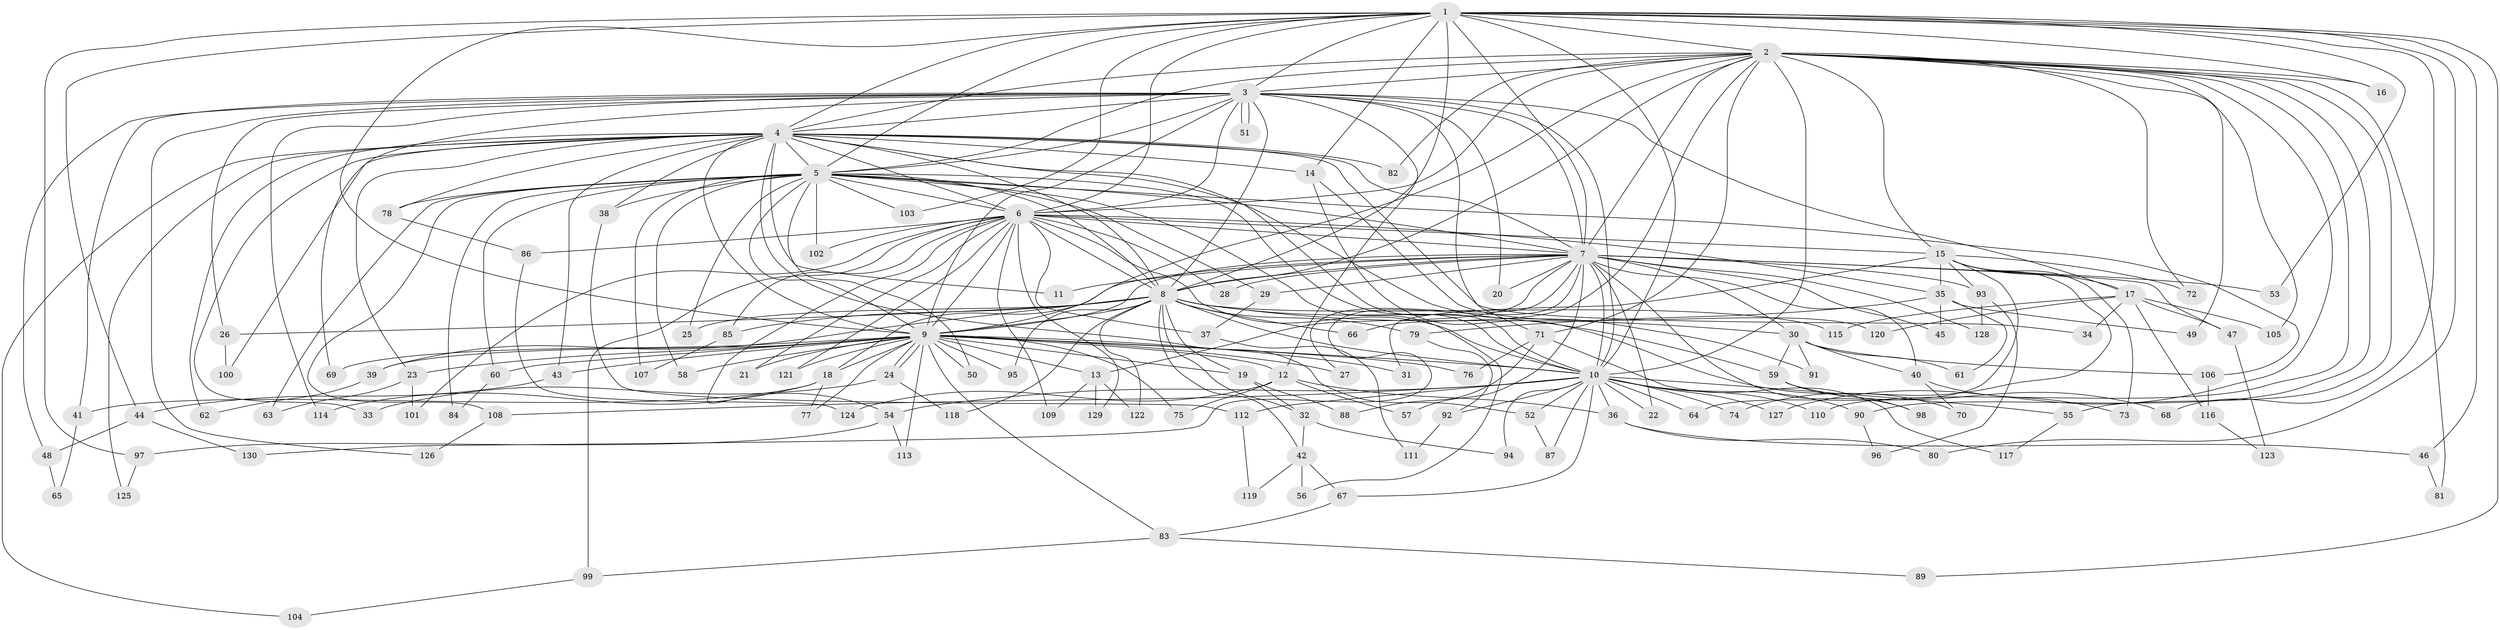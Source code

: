 // Generated by graph-tools (version 1.1) at 2025/49/03/09/25 03:49:43]
// undirected, 130 vertices, 285 edges
graph export_dot {
graph [start="1"]
  node [color=gray90,style=filled];
  1;
  2;
  3;
  4;
  5;
  6;
  7;
  8;
  9;
  10;
  11;
  12;
  13;
  14;
  15;
  16;
  17;
  18;
  19;
  20;
  21;
  22;
  23;
  24;
  25;
  26;
  27;
  28;
  29;
  30;
  31;
  32;
  33;
  34;
  35;
  36;
  37;
  38;
  39;
  40;
  41;
  42;
  43;
  44;
  45;
  46;
  47;
  48;
  49;
  50;
  51;
  52;
  53;
  54;
  55;
  56;
  57;
  58;
  59;
  60;
  61;
  62;
  63;
  64;
  65;
  66;
  67;
  68;
  69;
  70;
  71;
  72;
  73;
  74;
  75;
  76;
  77;
  78;
  79;
  80;
  81;
  82;
  83;
  84;
  85;
  86;
  87;
  88;
  89;
  90;
  91;
  92;
  93;
  94;
  95;
  96;
  97;
  98;
  99;
  100;
  101;
  102;
  103;
  104;
  105;
  106;
  107;
  108;
  109;
  110;
  111;
  112;
  113;
  114;
  115;
  116;
  117;
  118;
  119;
  120;
  121;
  122;
  123;
  124;
  125;
  126;
  127;
  128;
  129;
  130;
  1 -- 2;
  1 -- 3;
  1 -- 4;
  1 -- 5;
  1 -- 6;
  1 -- 7;
  1 -- 8;
  1 -- 9;
  1 -- 10;
  1 -- 14;
  1 -- 16;
  1 -- 44;
  1 -- 46;
  1 -- 53;
  1 -- 68;
  1 -- 80;
  1 -- 89;
  1 -- 97;
  1 -- 103;
  2 -- 3;
  2 -- 4;
  2 -- 5;
  2 -- 6;
  2 -- 7;
  2 -- 8;
  2 -- 9;
  2 -- 10;
  2 -- 15;
  2 -- 16;
  2 -- 49;
  2 -- 55;
  2 -- 66;
  2 -- 71;
  2 -- 72;
  2 -- 81;
  2 -- 82;
  2 -- 90;
  2 -- 105;
  2 -- 110;
  2 -- 127;
  3 -- 4;
  3 -- 5;
  3 -- 6;
  3 -- 7;
  3 -- 8;
  3 -- 9;
  3 -- 10;
  3 -- 12;
  3 -- 17;
  3 -- 20;
  3 -- 26;
  3 -- 41;
  3 -- 48;
  3 -- 51;
  3 -- 51;
  3 -- 69;
  3 -- 71;
  3 -- 114;
  3 -- 126;
  4 -- 5;
  4 -- 6;
  4 -- 7;
  4 -- 8;
  4 -- 9;
  4 -- 10;
  4 -- 11;
  4 -- 14;
  4 -- 23;
  4 -- 33;
  4 -- 34;
  4 -- 38;
  4 -- 43;
  4 -- 52;
  4 -- 62;
  4 -- 78;
  4 -- 82;
  4 -- 91;
  4 -- 100;
  4 -- 104;
  4 -- 125;
  5 -- 6;
  5 -- 7;
  5 -- 8;
  5 -- 9;
  5 -- 10;
  5 -- 25;
  5 -- 29;
  5 -- 38;
  5 -- 50;
  5 -- 56;
  5 -- 58;
  5 -- 60;
  5 -- 63;
  5 -- 78;
  5 -- 84;
  5 -- 102;
  5 -- 103;
  5 -- 106;
  5 -- 107;
  5 -- 108;
  6 -- 7;
  6 -- 8;
  6 -- 9;
  6 -- 10;
  6 -- 15;
  6 -- 21;
  6 -- 28;
  6 -- 35;
  6 -- 37;
  6 -- 54;
  6 -- 85;
  6 -- 86;
  6 -- 99;
  6 -- 101;
  6 -- 102;
  6 -- 109;
  6 -- 121;
  6 -- 129;
  7 -- 8;
  7 -- 9;
  7 -- 10;
  7 -- 11;
  7 -- 13;
  7 -- 18;
  7 -- 20;
  7 -- 22;
  7 -- 27;
  7 -- 28;
  7 -- 29;
  7 -- 30;
  7 -- 40;
  7 -- 45;
  7 -- 47;
  7 -- 53;
  7 -- 57;
  7 -- 93;
  7 -- 98;
  7 -- 128;
  7 -- 130;
  8 -- 9;
  8 -- 10;
  8 -- 19;
  8 -- 25;
  8 -- 26;
  8 -- 30;
  8 -- 32;
  8 -- 39;
  8 -- 42;
  8 -- 59;
  8 -- 66;
  8 -- 79;
  8 -- 85;
  8 -- 95;
  8 -- 115;
  8 -- 118;
  8 -- 122;
  9 -- 10;
  9 -- 12;
  9 -- 13;
  9 -- 18;
  9 -- 19;
  9 -- 21;
  9 -- 23;
  9 -- 24;
  9 -- 24;
  9 -- 27;
  9 -- 31;
  9 -- 39;
  9 -- 43;
  9 -- 50;
  9 -- 58;
  9 -- 60;
  9 -- 69;
  9 -- 75;
  9 -- 76;
  9 -- 77;
  9 -- 83;
  9 -- 95;
  9 -- 113;
  9 -- 121;
  10 -- 22;
  10 -- 36;
  10 -- 52;
  10 -- 54;
  10 -- 55;
  10 -- 64;
  10 -- 67;
  10 -- 74;
  10 -- 87;
  10 -- 90;
  10 -- 92;
  10 -- 94;
  10 -- 108;
  10 -- 110;
  10 -- 112;
  10 -- 127;
  12 -- 36;
  12 -- 57;
  12 -- 75;
  12 -- 124;
  13 -- 109;
  13 -- 122;
  13 -- 129;
  14 -- 70;
  14 -- 120;
  15 -- 17;
  15 -- 31;
  15 -- 35;
  15 -- 64;
  15 -- 72;
  15 -- 73;
  15 -- 74;
  15 -- 93;
  17 -- 34;
  17 -- 47;
  17 -- 105;
  17 -- 115;
  17 -- 116;
  17 -- 120;
  18 -- 41;
  18 -- 77;
  18 -- 114;
  19 -- 32;
  19 -- 88;
  23 -- 63;
  23 -- 101;
  24 -- 33;
  24 -- 118;
  26 -- 100;
  29 -- 37;
  30 -- 40;
  30 -- 59;
  30 -- 61;
  30 -- 91;
  30 -- 106;
  32 -- 42;
  32 -- 94;
  35 -- 45;
  35 -- 49;
  35 -- 61;
  35 -- 79;
  36 -- 46;
  36 -- 80;
  37 -- 111;
  38 -- 112;
  39 -- 62;
  40 -- 70;
  40 -- 73;
  41 -- 65;
  42 -- 56;
  42 -- 67;
  42 -- 119;
  43 -- 44;
  44 -- 48;
  44 -- 130;
  46 -- 81;
  47 -- 123;
  48 -- 65;
  52 -- 87;
  54 -- 97;
  54 -- 113;
  55 -- 117;
  59 -- 68;
  59 -- 98;
  60 -- 84;
  67 -- 83;
  71 -- 76;
  71 -- 88;
  71 -- 117;
  78 -- 86;
  79 -- 92;
  83 -- 89;
  83 -- 99;
  85 -- 107;
  86 -- 124;
  90 -- 96;
  92 -- 111;
  93 -- 96;
  93 -- 128;
  97 -- 125;
  99 -- 104;
  106 -- 116;
  108 -- 126;
  112 -- 119;
  116 -- 123;
}
